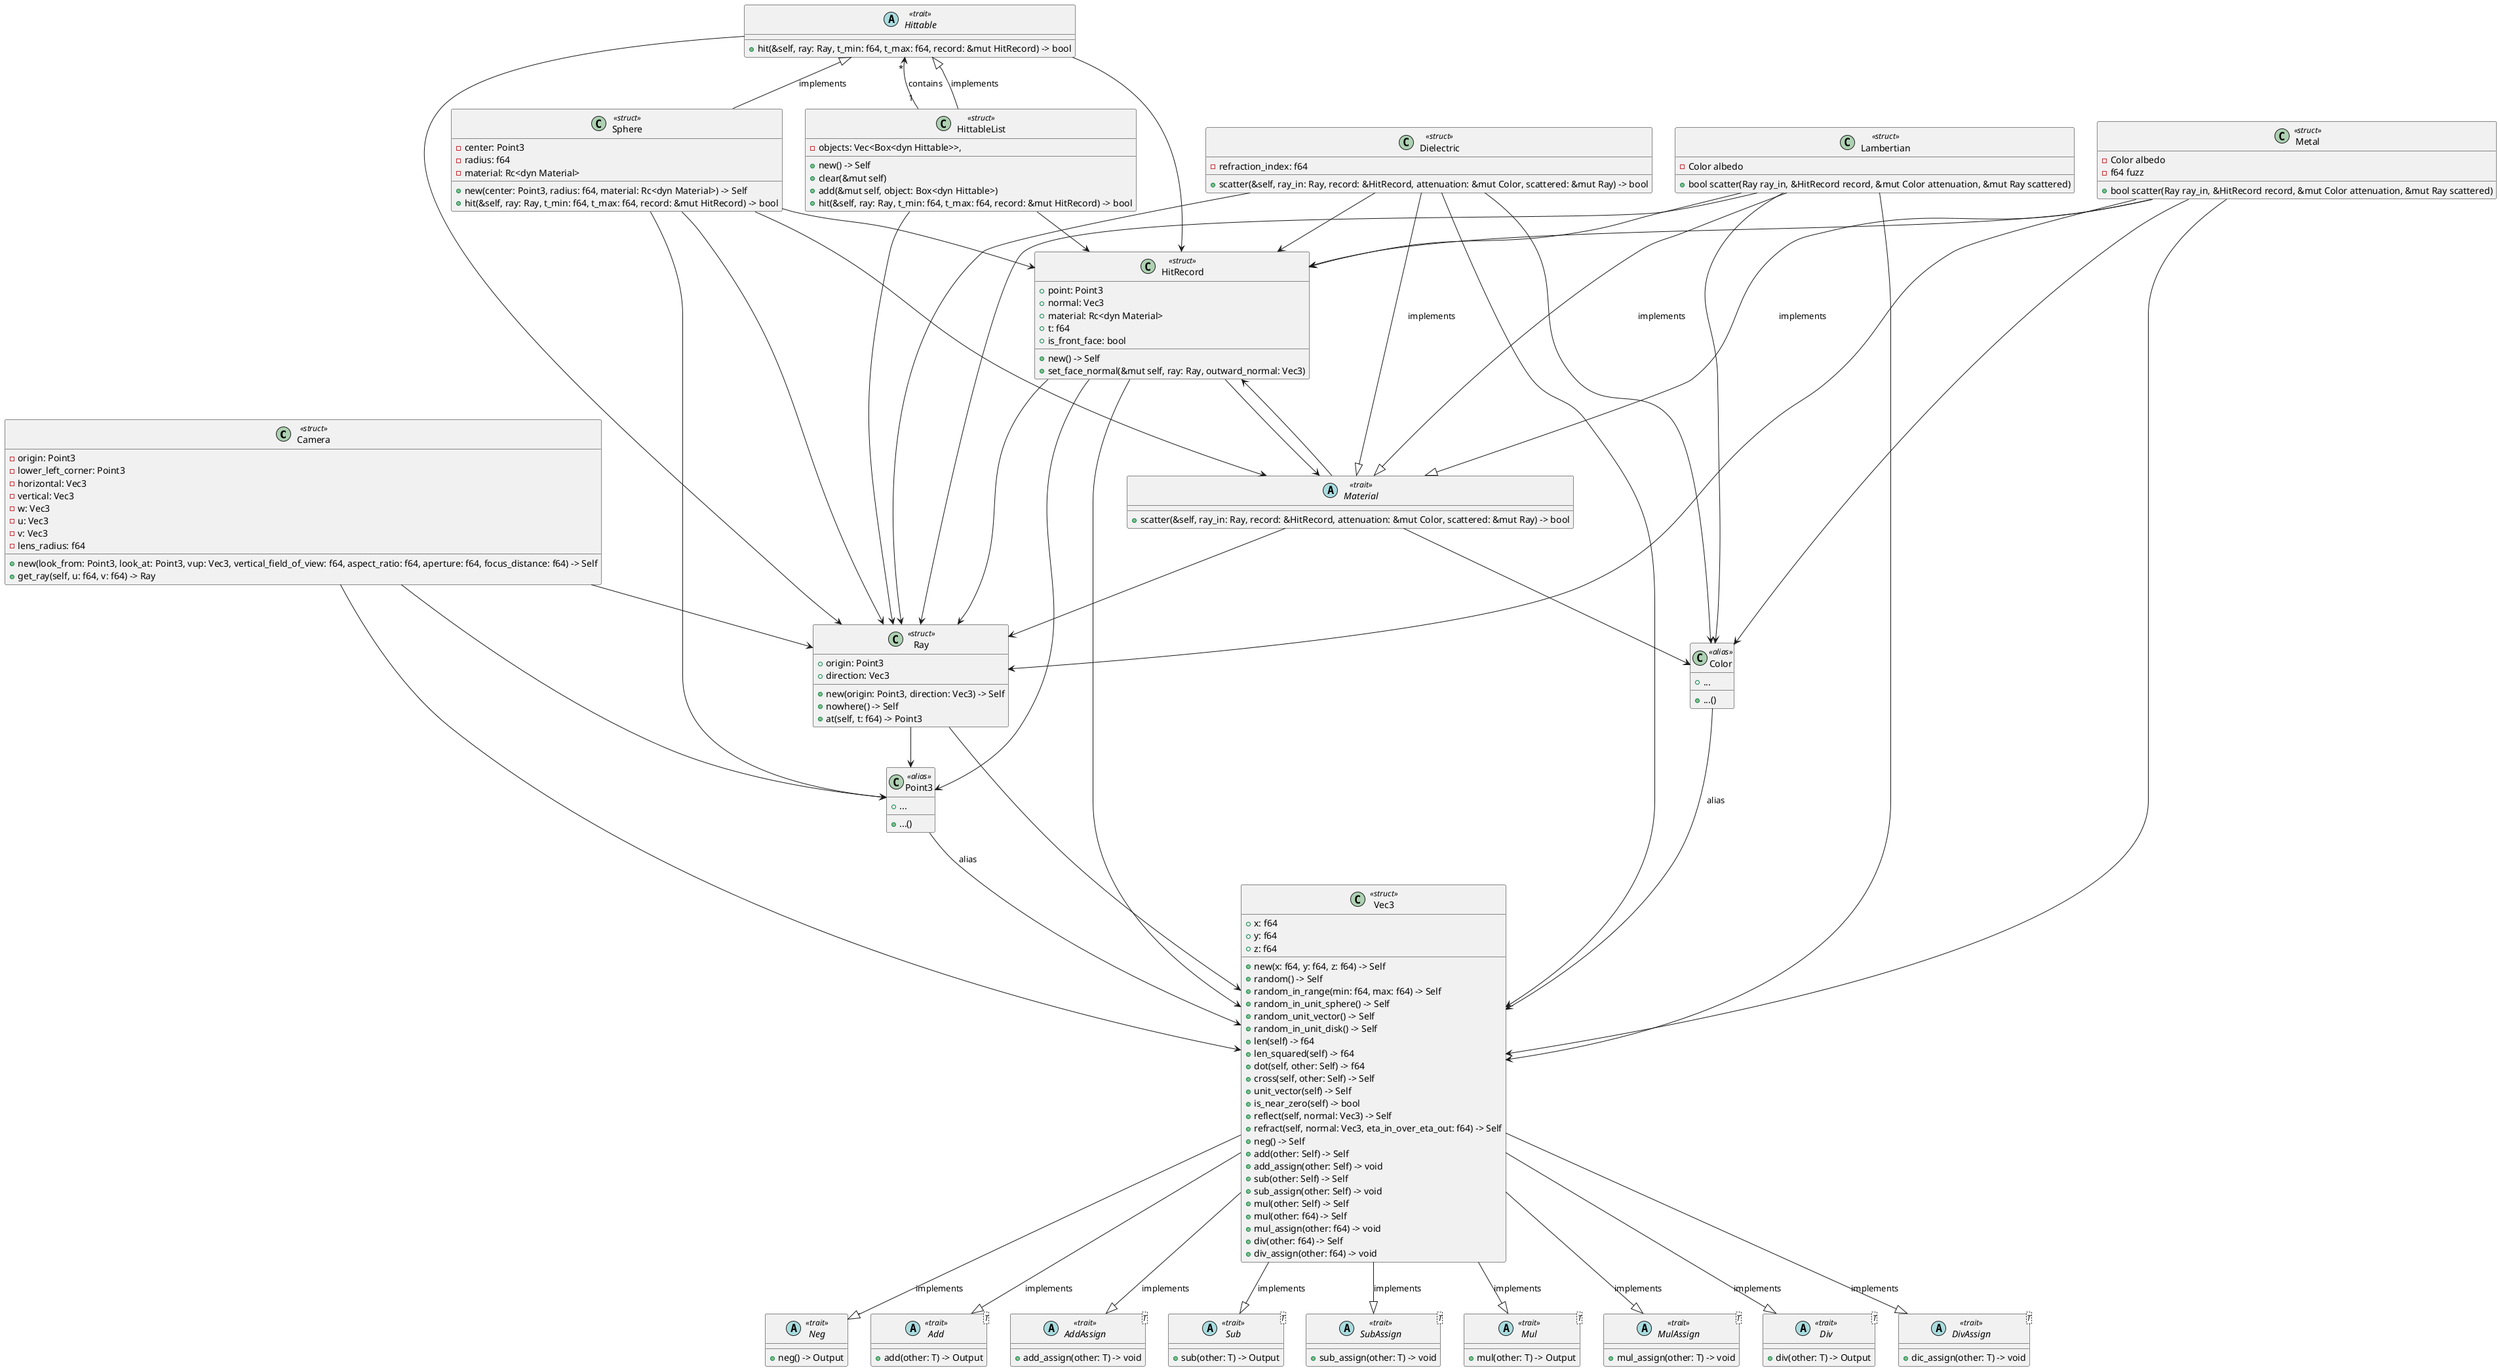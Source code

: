 @startuml all structs and traits

class Camera << struct >> {
    - origin: Point3
    - lower_left_corner: Point3
    - horizontal: Vec3
    - vertical: Vec3
    - w: Vec3
    - u: Vec3
    - v: Vec3
    - lens_radius: f64
    + new(look_from: Point3, look_at: Point3, vup: Vec3, vertical_field_of_view: f64, aspect_ratio: f64, aperture: f64, focus_distance: f64) -> Self
    + get_ray(self, u: f64, v: f64) -> Ray
}

Camera --> Point3
Camera --> Vec3
Camera --> Ray

abstract class Hittable << trait >> {
    + hit(&self, ray: Ray, t_min: f64, t_max: f64, record: &mut HitRecord) -> bool
}

Hittable --> Ray
Hittable --> HitRecord

class Sphere << struct >> {
    - center: Point3
    - radius: f64
    - material: Rc<dyn Material>
    + new(center: Point3, radius: f64, material: Rc<dyn Material>) -> Self
    + hit(&self, ray: Ray, t_min: f64, t_max: f64, record: &mut HitRecord) -> bool
}

Sphere --> Point3
Sphere --> Material
Sphere --> Ray
Sphere --> HitRecord

class HittableList << struct >> {
    - objects: Vec<Box<dyn Hittable>>,
    + new() -> Self
    + clear(&mut self)
    + add(&mut self, object: Box<dyn Hittable>)
    + hit(&self, ray: Ray, t_min: f64, t_max: f64, record: &mut HitRecord) -> bool
}

HittableList --> Ray
HittableList "1" --> "*" Hittable : contains
HittableList --> HitRecord

Hittable <|-- Sphere : implements
Hittable <|-- HittableList : implements

class HitRecord << struct >> {
    + point: Point3
    + normal: Vec3
    + material: Rc<dyn Material>
    + t: f64
    + is_front_face: bool
    + new() -> Self
    + set_face_normal(&mut self, ray: Ray, outward_normal: Vec3)
}

HitRecord --> Point3
HitRecord --> Vec3
HitRecord --> Material
HitRecord --> Ray

class Ray << struct >> {
    + origin: Point3
    + direction: Vec3
    + new(origin: Point3, direction: Vec3) -> Self
    + nowhere() -> Self
    + at(self, t: f64) -> Point3
}

Ray --> Point3
Ray --> Vec3

abstract class Material << trait >> {
    + scatter(&self, ray_in: Ray, record: &HitRecord, attenuation: &mut Color, scattered: &mut Ray) -> bool
}

Material --> Color
Material --> HitRecord
Material --> Ray

class Dielectric << struct >> {
    - refraction_index: f64
    + scatter(&self, ray_in: Ray, record: &HitRecord, attenuation: &mut Color, scattered: &mut Ray) -> bool
}

Dielectric --|> Material : implements
Dielectric --> Color
Dielectric --> HitRecord
Dielectric --> Ray
Dielectric --> Vec3

class Lambertian << struct >> {
    - Color albedo
    + bool scatter(Ray ray_in, &HitRecord record, &mut Color attenuation, &mut Ray scattered)
}

Lambertian --|> Material : implements
Lambertian --> Color
Lambertian --> HitRecord
Lambertian --> Ray
Lambertian --> Vec3

class Metal << struct >> {
    - Color albedo
    - f64 fuzz
    + bool scatter(Ray ray_in, &HitRecord record, &mut Color attenuation, &mut Ray scattered)
}

Metal --|> Material : implements
Metal --> Color
Metal --> HitRecord
Metal --> Ray
Metal --> Vec3

abstract class Neg << trait >> {
    + neg() -> Output
}

abstract class Add<T> << trait >> {
    + add(other: T) -> Output
}

abstract class AddAssign<T> << trait >> {
    + add_assign(other: T) -> void
}

abstract class Sub<T> << trait >> {
    + sub(other: T) -> Output
}

abstract class SubAssign<T> << trait >> {
    + sub_assign(other: T) -> void
}

abstract class Mul<T> << trait >> {
    + mul(other: T) -> Output
}

abstract class MulAssign<T> << trait >> {
    + mul_assign(other: T) -> void
}

abstract class Div<T> << trait >> {
    + div(other: T) -> Output
}

abstract class DivAssign<T> << trait >> {
    + dic_assign(other: T) -> void
}

class Vec3 << struct >> {
    + x: f64
    + y: f64
    + z: f64
    + new(x: f64, y: f64, z: f64) -> Self
    + random() -> Self
    + random_in_range(min: f64, max: f64) -> Self
    + random_in_unit_sphere() -> Self
    + random_unit_vector() -> Self
    + random_in_unit_disk() -> Self
    + len(self) -> f64
    + len_squared(self) -> f64
    + dot(self, other: Self) -> f64
    + cross(self, other: Self) -> Self
    + unit_vector(self) -> Self
    + is_near_zero(self) -> bool
    + reflect(self, normal: Vec3) -> Self
    + refract(self, normal: Vec3, eta_in_over_eta_out: f64) -> Self
    + neg() -> Self
    + add(other: Self) -> Self
    + add_assign(other: Self) -> void
    + sub(other: Self) -> Self
    + sub_assign(other: Self) -> void
    + mul(other: Self) -> Self
    + mul(other: f64) -> Self
    + mul_assign(other: f64) -> void
    + div(other: f64) -> Self
    + div_assign(other: f64) -> void
}

Vec3 --|> Neg : implements
Vec3 --|> Add : implements
Vec3 --|> AddAssign : implements
Vec3 --|> Sub : implements
Vec3 --|> SubAssign : implements
Vec3 --|> Mul : implements
Vec3 --|> MulAssign : implements
Vec3 --|> Div : implements
Vec3 --|> DivAssign : implements

class Color << alias >> {
    + ...
    + ...()
}

Color --> Vec3 : alias

class Point3 << alias >> {
    + ...
    + ...()
}

Point3 --> Vec3 : alias

@enduml
